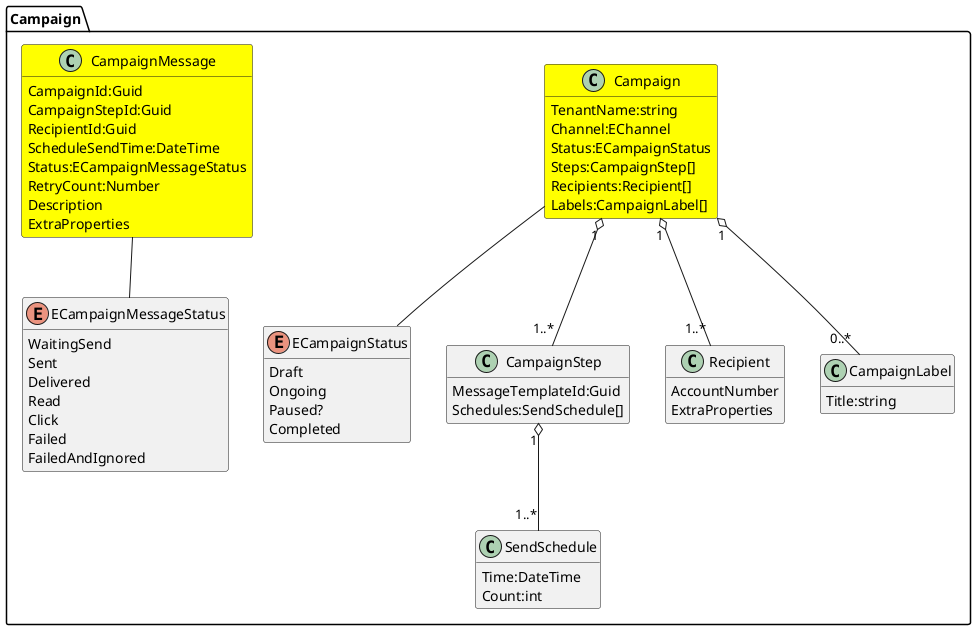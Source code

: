 @startuml
hide empty member

package Campaign{
    enum ECampaignStatus
    {
        Draft
        Ongoing
        Paused?
        Completed
    }
    
    enum ECampaignMessageStatus
    {
        WaitingSend
        Sent
        Delivered
        Read
        Click
        Failed
        FailedAndIgnored
    }
    
    class Campaign #yellow
    {
        TenantName:string
        Channel:EChannel
        Status:ECampaignStatus
        Steps:CampaignStep[]
        Recipients:Recipient[]
        Labels:CampaignLabel[]
    }
    Campaign -- ECampaignStatus
    Campaign "1" o-- "1..*" CampaignStep
    Campaign "1" o-- "1..*" Recipient
    Campaign "1" o-- "0..*" CampaignLabel
    
    class CampaignStep
    {
        MessageTemplateId:Guid
        Schedules:SendSchedule[]
    }
    CampaignStep "1" o-- "1..*" SendSchedule
    
    class SendSchedule
    {
        Time:DateTime
        Count:int
    }
    
    class CampaignLabel
    {
        Title:string
    }
    
   class CampaignMessage #yellow
   {
        CampaignId:Guid
        CampaignStepId:Guid
        RecipientId:Guid
        ScheduleSendTime:DateTime
        Status:ECampaignMessageStatus
        RetryCount:Number
        Description
        ExtraProperties
   }
   CampaignMessage -- ECampaignMessageStatus
   
   class Recipient
   {
        AccountNumber
        ExtraProperties
   }
}

@enduml